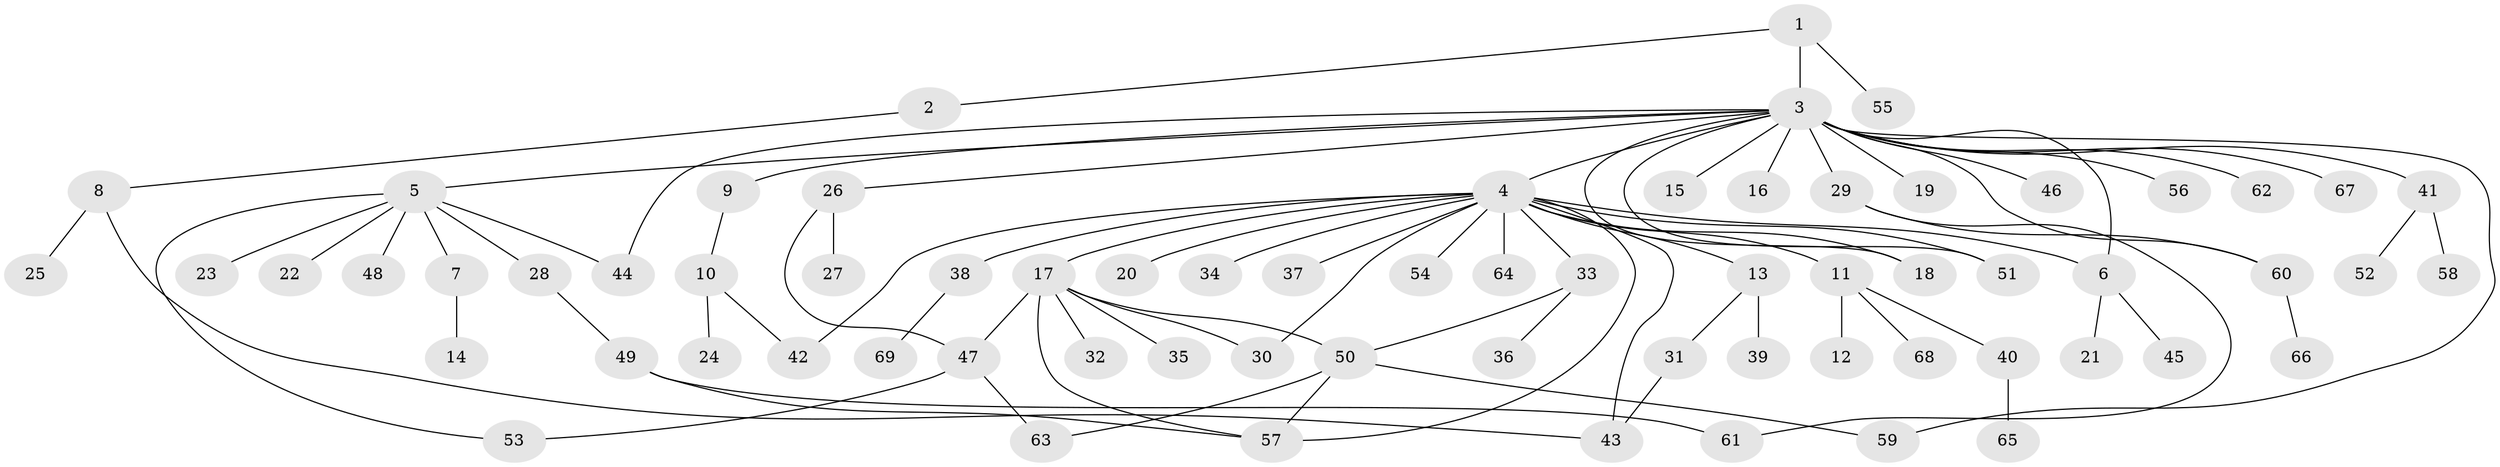 // coarse degree distribution, {2: 0.22448979591836735, 18: 0.02040816326530612, 17: 0.02040816326530612, 7: 0.02040816326530612, 3: 0.10204081632653061, 1: 0.5102040816326531, 4: 0.04081632653061224, 6: 0.02040816326530612, 5: 0.04081632653061224}
// Generated by graph-tools (version 1.1) at 2025/51/02/27/25 19:51:55]
// undirected, 69 vertices, 86 edges
graph export_dot {
graph [start="1"]
  node [color=gray90,style=filled];
  1;
  2;
  3;
  4;
  5;
  6;
  7;
  8;
  9;
  10;
  11;
  12;
  13;
  14;
  15;
  16;
  17;
  18;
  19;
  20;
  21;
  22;
  23;
  24;
  25;
  26;
  27;
  28;
  29;
  30;
  31;
  32;
  33;
  34;
  35;
  36;
  37;
  38;
  39;
  40;
  41;
  42;
  43;
  44;
  45;
  46;
  47;
  48;
  49;
  50;
  51;
  52;
  53;
  54;
  55;
  56;
  57;
  58;
  59;
  60;
  61;
  62;
  63;
  64;
  65;
  66;
  67;
  68;
  69;
  1 -- 2;
  1 -- 3;
  1 -- 55;
  2 -- 8;
  3 -- 4;
  3 -- 5;
  3 -- 6;
  3 -- 9;
  3 -- 15;
  3 -- 16;
  3 -- 18;
  3 -- 19;
  3 -- 26;
  3 -- 29;
  3 -- 41;
  3 -- 44;
  3 -- 46;
  3 -- 51;
  3 -- 56;
  3 -- 59;
  3 -- 60;
  3 -- 62;
  3 -- 67;
  4 -- 6;
  4 -- 11;
  4 -- 13;
  4 -- 17;
  4 -- 18;
  4 -- 20;
  4 -- 30;
  4 -- 33;
  4 -- 34;
  4 -- 37;
  4 -- 38;
  4 -- 42;
  4 -- 43;
  4 -- 51;
  4 -- 54;
  4 -- 57;
  4 -- 64;
  5 -- 7;
  5 -- 22;
  5 -- 23;
  5 -- 28;
  5 -- 44;
  5 -- 48;
  5 -- 53;
  6 -- 21;
  6 -- 45;
  7 -- 14;
  8 -- 25;
  8 -- 43;
  9 -- 10;
  10 -- 24;
  10 -- 42;
  11 -- 12;
  11 -- 40;
  11 -- 68;
  13 -- 31;
  13 -- 39;
  17 -- 30;
  17 -- 32;
  17 -- 35;
  17 -- 47;
  17 -- 50;
  17 -- 57;
  26 -- 27;
  26 -- 47;
  28 -- 49;
  29 -- 60;
  29 -- 61;
  31 -- 43;
  33 -- 36;
  33 -- 50;
  38 -- 69;
  40 -- 65;
  41 -- 52;
  41 -- 58;
  47 -- 53;
  47 -- 63;
  49 -- 57;
  49 -- 61;
  50 -- 57;
  50 -- 59;
  50 -- 63;
  60 -- 66;
}
